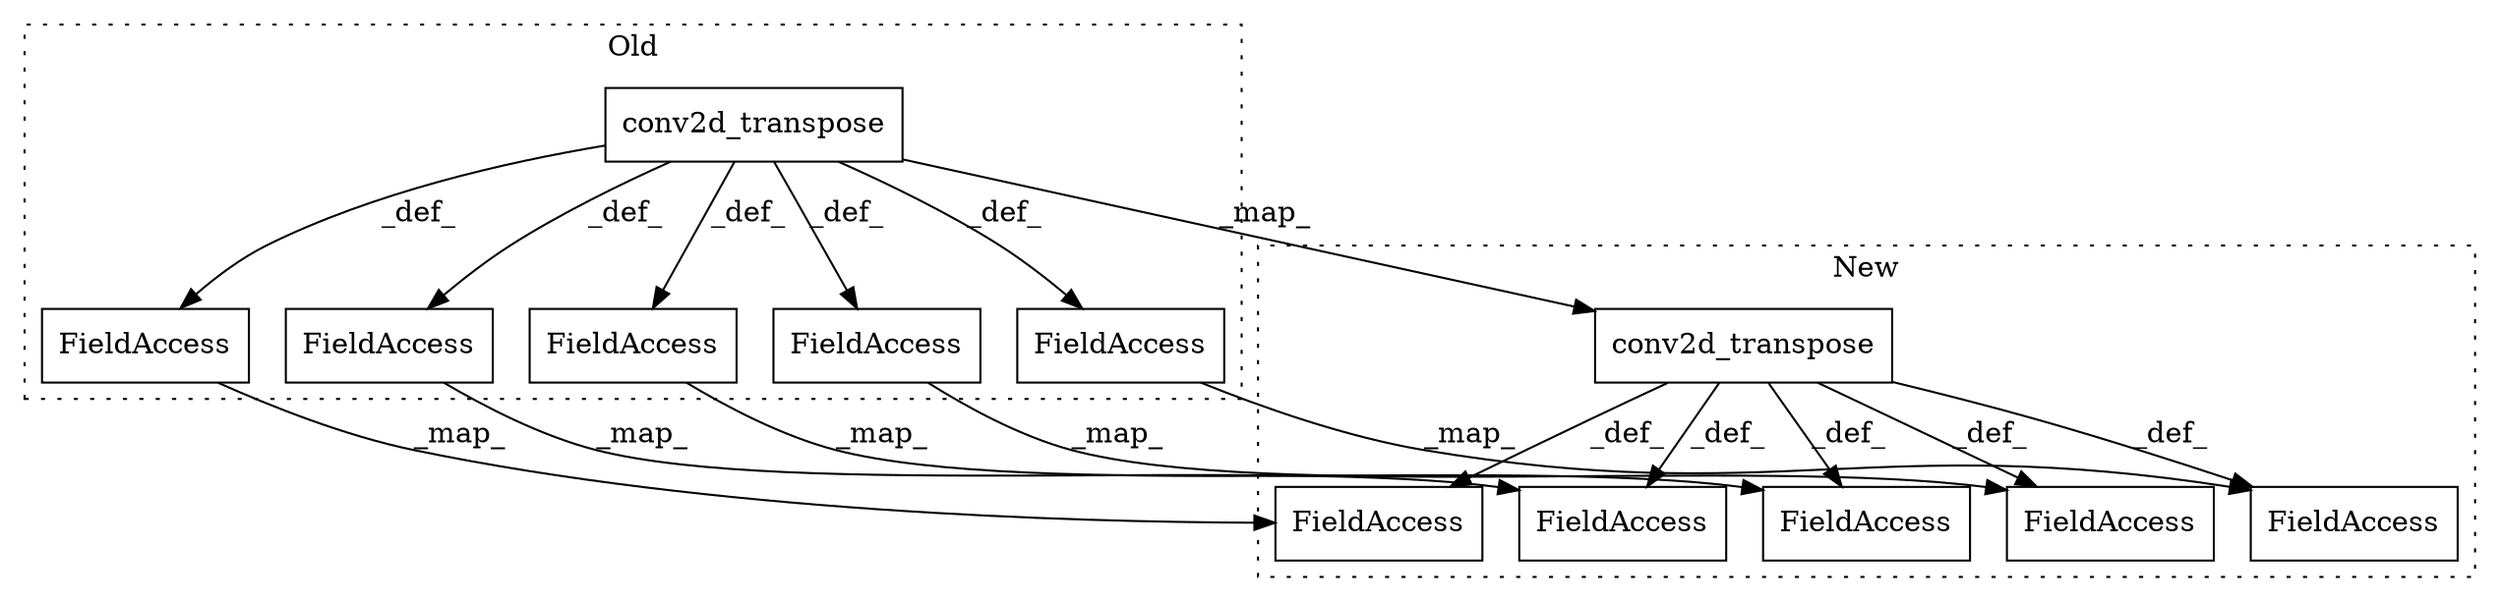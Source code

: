 digraph G {
subgraph cluster0 {
1 [label="conv2d_transpose" a="32" s="6900,7007" l="17,1" shape="box"];
3 [label="FieldAccess" a="22" s="10890" l="10" shape="box"];
5 [label="FieldAccess" a="22" s="10583" l="10" shape="box"];
8 [label="FieldAccess" a="22" s="12906" l="16" shape="box"];
9 [label="FieldAccess" a="22" s="7624" l="21" shape="box"];
12 [label="FieldAccess" a="22" s="10512" l="10" shape="box"];
label = "Old";
style="dotted";
}
subgraph cluster1 {
2 [label="conv2d_transpose" a="32" s="6672,6779" l="17,1" shape="box"];
4 [label="FieldAccess" a="22" s="10662" l="10" shape="box"];
6 [label="FieldAccess" a="22" s="10355" l="10" shape="box"];
7 [label="FieldAccess" a="22" s="12678" l="16" shape="box"];
10 [label="FieldAccess" a="22" s="7396" l="21" shape="box"];
11 [label="FieldAccess" a="22" s="10284" l="10" shape="box"];
label = "New";
style="dotted";
}
1 -> 12 [label="_def_"];
1 -> 5 [label="_def_"];
1 -> 9 [label="_def_"];
1 -> 8 [label="_def_"];
1 -> 2 [label="_map_"];
1 -> 3 [label="_def_"];
2 -> 6 [label="_def_"];
2 -> 7 [label="_def_"];
2 -> 11 [label="_def_"];
2 -> 10 [label="_def_"];
2 -> 4 [label="_def_"];
3 -> 4 [label="_map_"];
5 -> 6 [label="_map_"];
8 -> 7 [label="_map_"];
9 -> 10 [label="_map_"];
12 -> 11 [label="_map_"];
}